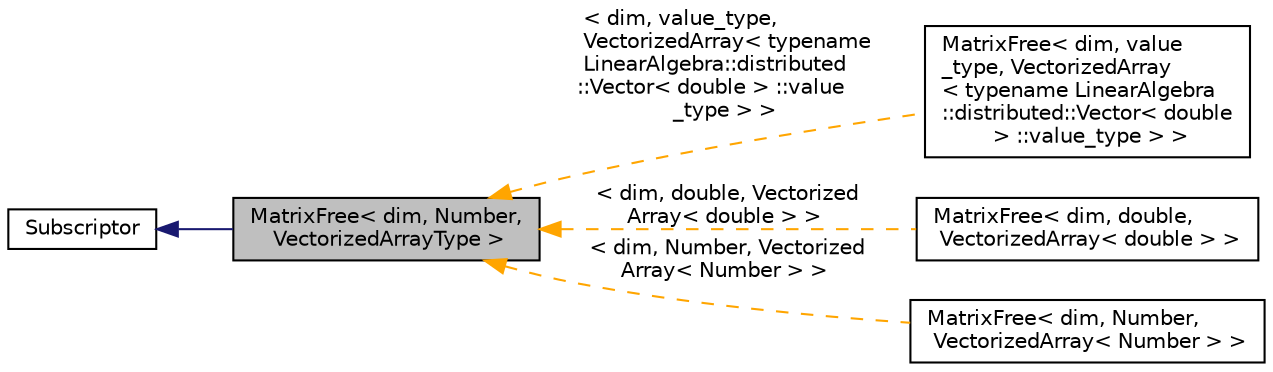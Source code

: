 digraph "MatrixFree&lt; dim, Number, VectorizedArrayType &gt;"
{
 // LATEX_PDF_SIZE
  edge [fontname="Helvetica",fontsize="10",labelfontname="Helvetica",labelfontsize="10"];
  node [fontname="Helvetica",fontsize="10",shape=record];
  rankdir="LR";
  Node1 [label="MatrixFree\< dim, Number,\l VectorizedArrayType \>",height=0.2,width=0.4,color="black", fillcolor="grey75", style="filled", fontcolor="black",tooltip=" "];
  Node2 -> Node1 [dir="back",color="midnightblue",fontsize="10",style="solid",fontname="Helvetica"];
  Node2 [label="Subscriptor",height=0.2,width=0.4,color="black", fillcolor="white", style="filled",URL="$classSubscriptor.html",tooltip=" "];
  Node1 -> Node3 [dir="back",color="orange",fontsize="10",style="dashed",label=" \< dim, value_type,\l VectorizedArray\< typename\l LinearAlgebra::distributed\l::Vector\< double \> ::value\l_type \> \>" ,fontname="Helvetica"];
  Node3 [label="MatrixFree\< dim, value\l_type, VectorizedArray\l\< typename LinearAlgebra\l::distributed::Vector\< double\l \> ::value_type \> \>",height=0.2,width=0.4,color="black", fillcolor="white", style="filled",URL="$classMatrixFree.html",tooltip=" "];
  Node1 -> Node4 [dir="back",color="orange",fontsize="10",style="dashed",label=" \< dim, double, Vectorized\lArray\< double \> \>" ,fontname="Helvetica"];
  Node4 [label="MatrixFree\< dim, double,\l VectorizedArray\< double \> \>",height=0.2,width=0.4,color="black", fillcolor="white", style="filled",URL="$classMatrixFree.html",tooltip=" "];
  Node1 -> Node5 [dir="back",color="orange",fontsize="10",style="dashed",label=" \< dim, Number, Vectorized\lArray\< Number \> \>" ,fontname="Helvetica"];
  Node5 [label="MatrixFree\< dim, Number,\l VectorizedArray\< Number \> \>",height=0.2,width=0.4,color="black", fillcolor="white", style="filled",URL="$classMatrixFree.html",tooltip=" "];
}
